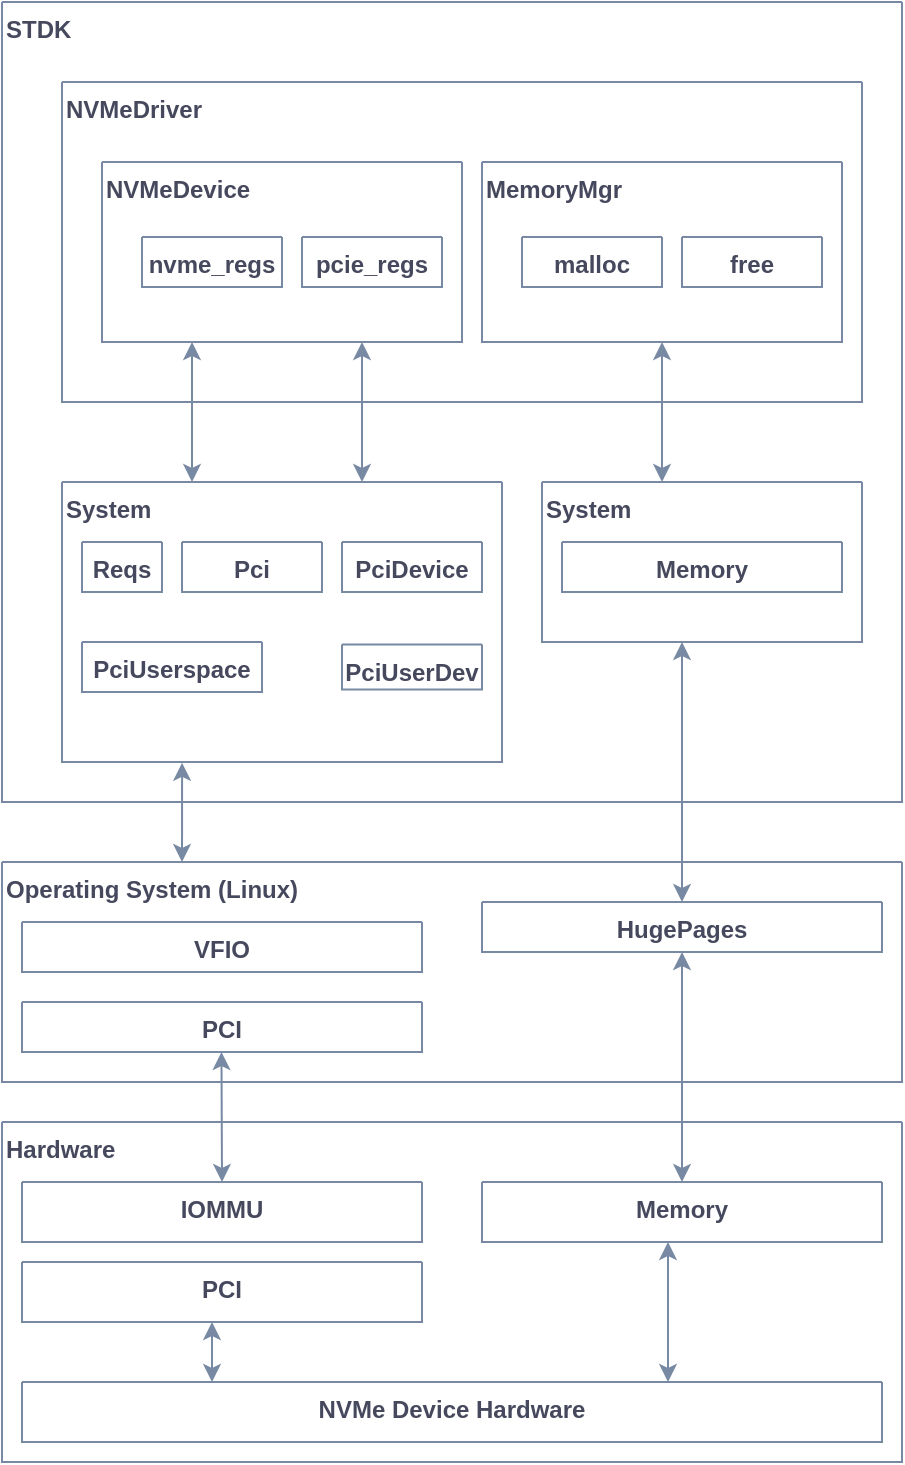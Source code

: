 <mxfile version="18.0.0" type="device"><diagram id="2neO0NVEPJ_wHXbSqsZ5" name="Page-1"><mxGraphModel dx="443" dy="333" grid="1" gridSize="10" guides="1" tooltips="1" connect="1" arrows="1" fold="1" page="1" pageScale="1" pageWidth="850" pageHeight="1100" math="0" shadow="0"><root><mxCell id="0"/><mxCell id="1" parent="0"/><mxCell id="asl-gm_R-eFoIkDFkuqM-2" value="STDK" style="swimlane;startSize=0;align=left;verticalAlign=top;fillColor=#B2C9AB;strokeColor=#788AA3;fontColor=#46495D;rounded=0;" vertex="1" parent="1"><mxGeometry x="110" y="140" width="450" height="400" as="geometry"/></mxCell><mxCell id="asl-gm_R-eFoIkDFkuqM-5" value="System" style="swimlane;startSize=0;align=left;verticalAlign=top;fillColor=#B2C9AB;strokeColor=#788AA3;fontColor=#46495D;rounded=0;" vertex="1" parent="asl-gm_R-eFoIkDFkuqM-2"><mxGeometry x="30" y="240" width="220" height="140" as="geometry"/></mxCell><mxCell id="asl-gm_R-eFoIkDFkuqM-21" value="Reqs" style="swimlane;startSize=0;align=center;verticalAlign=top;fillColor=#B2C9AB;strokeColor=#788AA3;fontColor=#46495D;rounded=0;" vertex="1" parent="asl-gm_R-eFoIkDFkuqM-5"><mxGeometry x="10" y="30" width="40" height="25" as="geometry"/></mxCell><mxCell id="asl-gm_R-eFoIkDFkuqM-23" value="Pci" style="swimlane;startSize=0;align=center;verticalAlign=top;fillColor=#B2C9AB;strokeColor=#788AA3;fontColor=#46495D;rounded=0;" vertex="1" parent="asl-gm_R-eFoIkDFkuqM-5"><mxGeometry x="60" y="30" width="70" height="25" as="geometry"/></mxCell><mxCell id="asl-gm_R-eFoIkDFkuqM-24" value="PciDevice" style="swimlane;startSize=0;align=center;verticalAlign=top;fillColor=#B2C9AB;strokeColor=#788AA3;fontColor=#46495D;rounded=0;" vertex="1" parent="asl-gm_R-eFoIkDFkuqM-5"><mxGeometry x="140" y="30" width="70" height="25" as="geometry"/></mxCell><mxCell id="asl-gm_R-eFoIkDFkuqM-25" value="PciUserspace" style="swimlane;startSize=0;align=center;verticalAlign=top;fillColor=#B2C9AB;strokeColor=#788AA3;fontColor=#46495D;rounded=0;" vertex="1" parent="asl-gm_R-eFoIkDFkuqM-5"><mxGeometry x="10" y="80" width="90" height="25" as="geometry"/></mxCell><mxCell id="asl-gm_R-eFoIkDFkuqM-33" value="PciUserDev" style="swimlane;startSize=0;align=center;verticalAlign=top;fillColor=#B2C9AB;strokeColor=#788AA3;fontColor=#46495D;rounded=0;" vertex="1" parent="asl-gm_R-eFoIkDFkuqM-5"><mxGeometry x="140" y="81.25" width="70" height="22.5" as="geometry"/></mxCell><mxCell id="asl-gm_R-eFoIkDFkuqM-13" style="edgeStyle=orthogonalEdgeStyle;orthogonalLoop=1;jettySize=auto;html=1;exitX=0.5;exitY=1;exitDx=0;exitDy=0;strokeColor=#788AA3;fontColor=#46495D;rounded=0;" edge="1" parent="asl-gm_R-eFoIkDFkuqM-2" source="asl-gm_R-eFoIkDFkuqM-5" target="asl-gm_R-eFoIkDFkuqM-5"><mxGeometry relative="1" as="geometry"/></mxCell><mxCell id="asl-gm_R-eFoIkDFkuqM-79" value="" style="endArrow=classic;startArrow=classic;html=1;strokeColor=#788AA3;sourcePerimeterSpacing=0;fontColor=#46495D;rounded=0;" edge="1" parent="asl-gm_R-eFoIkDFkuqM-2"><mxGeometry width="100" height="100" relative="1" as="geometry"><mxPoint x="180" y="240" as="sourcePoint"/><mxPoint x="180" y="170" as="targetPoint"/></mxGeometry></mxCell><mxCell id="asl-gm_R-eFoIkDFkuqM-80" value="" style="endArrow=classic;startArrow=classic;html=1;strokeColor=#788AA3;sourcePerimeterSpacing=0;fontColor=#46495D;rounded=0;" edge="1" parent="asl-gm_R-eFoIkDFkuqM-2"><mxGeometry width="100" height="100" relative="1" as="geometry"><mxPoint x="330" y="240" as="sourcePoint"/><mxPoint x="330" y="170" as="targetPoint"/></mxGeometry></mxCell><mxCell id="asl-gm_R-eFoIkDFkuqM-14" value="NVMeDriver" style="swimlane;startSize=0;align=left;verticalAlign=top;fillColor=#B2C9AB;strokeColor=#788AA3;fontColor=#46495D;rounded=0;" vertex="1" parent="1"><mxGeometry x="140" y="180" width="400" height="160" as="geometry"/></mxCell><mxCell id="asl-gm_R-eFoIkDFkuqM-15" value="NVMeDevice" style="swimlane;startSize=0;align=left;verticalAlign=top;fillColor=#B2C9AB;strokeColor=#788AA3;fontColor=#46495D;rounded=0;" vertex="1" parent="asl-gm_R-eFoIkDFkuqM-14"><mxGeometry x="20" y="40" width="180" height="90" as="geometry"><mxRectangle x="20" y="40" width="100" height="20" as="alternateBounds"/></mxGeometry></mxCell><mxCell id="asl-gm_R-eFoIkDFkuqM-16" value="nvme_regs" style="swimlane;startSize=0;align=center;verticalAlign=top;fillColor=#B2C9AB;strokeColor=#788AA3;fontColor=#46495D;rounded=0;" vertex="1" parent="asl-gm_R-eFoIkDFkuqM-15"><mxGeometry x="20" y="37.5" width="70" height="25" as="geometry"/></mxCell><mxCell id="asl-gm_R-eFoIkDFkuqM-17" value="pcie_regs" style="swimlane;startSize=0;align=center;verticalAlign=top;fillColor=#B2C9AB;swimlaneFillColor=none;strokeColor=#788AA3;fontColor=#46495D;rounded=0;" vertex="1" parent="asl-gm_R-eFoIkDFkuqM-15"><mxGeometry x="100" y="37.5" width="70" height="25" as="geometry"/></mxCell><mxCell id="asl-gm_R-eFoIkDFkuqM-18" value="MemoryMgr" style="swimlane;startSize=0;align=left;verticalAlign=top;fillColor=#B2C9AB;strokeColor=#788AA3;fontColor=#46495D;rounded=0;" vertex="1" parent="asl-gm_R-eFoIkDFkuqM-14"><mxGeometry x="210" y="40" width="180" height="90" as="geometry"/></mxCell><mxCell id="asl-gm_R-eFoIkDFkuqM-19" value="malloc" style="swimlane;startSize=0;align=center;verticalAlign=top;fillColor=#B2C9AB;strokeColor=#788AA3;fontColor=#46495D;rounded=0;" vertex="1" parent="asl-gm_R-eFoIkDFkuqM-18"><mxGeometry x="20" y="37.5" width="70" height="25" as="geometry"/></mxCell><mxCell id="asl-gm_R-eFoIkDFkuqM-20" value="free" style="swimlane;startSize=0;align=center;verticalAlign=top;fillColor=#B2C9AB;strokeColor=#788AA3;fontColor=#46495D;rounded=0;" vertex="1" parent="asl-gm_R-eFoIkDFkuqM-18"><mxGeometry x="100" y="37.5" width="70" height="25" as="geometry"/></mxCell><mxCell id="asl-gm_R-eFoIkDFkuqM-37" value="Operating System (Linux)" style="swimlane;startSize=0;align=left;verticalAlign=top;fillColor=#B2C9AB;strokeColor=#788AA3;fontColor=#46495D;rounded=0;" vertex="1" parent="1"><mxGeometry x="110" y="570" width="450" height="110" as="geometry"/></mxCell><mxCell id="asl-gm_R-eFoIkDFkuqM-38" value="VFIO" style="swimlane;startSize=0;align=center;verticalAlign=top;fillColor=#B2C9AB;strokeColor=#788AA3;fontColor=#46495D;rounded=0;" vertex="1" parent="asl-gm_R-eFoIkDFkuqM-37"><mxGeometry x="10" y="30" width="200" height="25" as="geometry"/></mxCell><mxCell id="asl-gm_R-eFoIkDFkuqM-43" value="PCI" style="swimlane;startSize=0;align=center;verticalAlign=top;fillColor=#B2C9AB;strokeColor=#788AA3;fontColor=#46495D;rounded=0;" vertex="1" parent="asl-gm_R-eFoIkDFkuqM-37"><mxGeometry x="10" y="70" width="200" height="25" as="geometry"/></mxCell><mxCell id="asl-gm_R-eFoIkDFkuqM-86" value="" style="endArrow=classic;startArrow=classic;html=1;sourcePerimeterSpacing=0;strokeColor=#788AA3;exitX=0.5;exitY=0;exitDx=0;exitDy=0;entryX=0.273;entryY=1.003;entryDx=0;entryDy=0;entryPerimeter=0;fontColor=#46495D;rounded=0;" edge="1" parent="asl-gm_R-eFoIkDFkuqM-37" source="asl-gm_R-eFoIkDFkuqM-47"><mxGeometry width="50" height="50" relative="1" as="geometry"><mxPoint x="109.67" y="144.58" as="sourcePoint"/><mxPoint x="109.73" y="95.0" as="targetPoint"/></mxGeometry></mxCell><mxCell id="asl-gm_R-eFoIkDFkuqM-52" value="" style="endArrow=classic;startArrow=classic;html=1;strokeColor=#788AA3;sourcePerimeterSpacing=0;fontColor=#46495D;rounded=0;" edge="1" parent="1"><mxGeometry width="100" height="100" relative="1" as="geometry"><mxPoint x="205" y="380" as="sourcePoint"/><mxPoint x="205" y="310" as="targetPoint"/></mxGeometry></mxCell><mxCell id="asl-gm_R-eFoIkDFkuqM-56" value="System" style="swimlane;startSize=0;align=left;verticalAlign=top;fillColor=#B2C9AB;strokeColor=#788AA3;fontColor=#46495D;rounded=0;" vertex="1" parent="1"><mxGeometry x="380" y="380" width="160" height="80" as="geometry"/></mxCell><mxCell id="asl-gm_R-eFoIkDFkuqM-57" value="Memory" style="swimlane;startSize=0;align=center;verticalAlign=top;fillColor=#B2C9AB;strokeColor=#788AA3;fontColor=#46495D;rounded=0;" vertex="1" parent="asl-gm_R-eFoIkDFkuqM-56"><mxGeometry x="10" y="30" width="140" height="25" as="geometry"/></mxCell><mxCell id="asl-gm_R-eFoIkDFkuqM-65" value="HugePages" style="swimlane;startSize=0;align=center;verticalAlign=top;fillColor=#B2C9AB;strokeColor=#788AA3;fontColor=#46495D;rounded=0;" vertex="1" parent="1"><mxGeometry x="350" y="590" width="200" height="25" as="geometry"/></mxCell><mxCell id="asl-gm_R-eFoIkDFkuqM-73" value="Hardware" style="swimlane;startSize=0;align=left;verticalAlign=top;fillColor=#B2C9AB;strokeColor=#788AA3;fontColor=#46495D;rounded=0;" vertex="1" parent="1"><mxGeometry x="110" y="700" width="450" height="170" as="geometry"/></mxCell><mxCell id="asl-gm_R-eFoIkDFkuqM-47" value="IOMMU" style="swimlane;startSize=0;align=center;verticalAlign=top;fillColor=#B2C9AB;strokeColor=#788AA3;fontColor=#46495D;rounded=0;" vertex="1" parent="asl-gm_R-eFoIkDFkuqM-73"><mxGeometry x="10" y="30" width="200" height="30" as="geometry"/></mxCell><mxCell id="asl-gm_R-eFoIkDFkuqM-44" value="PCI" style="swimlane;startSize=0;align=center;verticalAlign=top;fillColor=#B2C9AB;strokeColor=#788AA3;fontColor=#46495D;rounded=0;" vertex="1" parent="asl-gm_R-eFoIkDFkuqM-73"><mxGeometry x="10" y="70" width="200" height="30" as="geometry"/></mxCell><mxCell id="asl-gm_R-eFoIkDFkuqM-77" value="Memory" style="swimlane;startSize=0;align=center;verticalAlign=top;fillColor=#B2C9AB;strokeColor=#788AA3;fontColor=#46495D;rounded=0;" vertex="1" parent="asl-gm_R-eFoIkDFkuqM-73"><mxGeometry x="240" y="30" width="200" height="30" as="geometry"/></mxCell><mxCell id="asl-gm_R-eFoIkDFkuqM-49" value="NVMe Device Hardware" style="swimlane;startSize=0;align=center;verticalAlign=top;fillColor=#B2C9AB;strokeColor=#788AA3;fontColor=#46495D;rounded=0;" vertex="1" parent="asl-gm_R-eFoIkDFkuqM-73"><mxGeometry x="10" y="130" width="430" height="30" as="geometry"/></mxCell><mxCell id="asl-gm_R-eFoIkDFkuqM-87" value="" style="endArrow=classic;startArrow=classic;html=1;sourcePerimeterSpacing=0;strokeColor=#788AA3;fontColor=#46495D;rounded=0;" edge="1" parent="asl-gm_R-eFoIkDFkuqM-49"><mxGeometry width="50" height="50" relative="1" as="geometry"><mxPoint x="95" as="sourcePoint"/><mxPoint x="95" y="-30" as="targetPoint"/></mxGeometry></mxCell><mxCell id="asl-gm_R-eFoIkDFkuqM-89" value="" style="endArrow=classic;startArrow=classic;html=1;sourcePerimeterSpacing=0;strokeColor=#788AA3;fontColor=#46495D;rounded=0;" edge="1" parent="asl-gm_R-eFoIkDFkuqM-73"><mxGeometry width="50" height="50" relative="1" as="geometry"><mxPoint x="333" y="130" as="sourcePoint"/><mxPoint x="333" y="60" as="targetPoint"/></mxGeometry></mxCell><mxCell id="asl-gm_R-eFoIkDFkuqM-81" value="" style="endArrow=classic;startArrow=classic;html=1;strokeColor=#788AA3;sourcePerimeterSpacing=0;exitX=0.5;exitY=0;exitDx=0;exitDy=0;fontColor=#46495D;rounded=0;" edge="1" parent="1" source="asl-gm_R-eFoIkDFkuqM-65"><mxGeometry width="100" height="100" relative="1" as="geometry"><mxPoint x="440" y="530" as="sourcePoint"/><mxPoint x="450" y="460" as="targetPoint"/></mxGeometry></mxCell><mxCell id="asl-gm_R-eFoIkDFkuqM-84" value="" style="endArrow=classic;startArrow=classic;html=1;sourcePerimeterSpacing=0;strokeColor=#788AA3;exitX=0.2;exitY=0;exitDx=0;exitDy=0;exitPerimeter=0;entryX=0.273;entryY=1.003;entryDx=0;entryDy=0;entryPerimeter=0;fontColor=#46495D;rounded=0;" edge="1" parent="1" source="asl-gm_R-eFoIkDFkuqM-37" target="asl-gm_R-eFoIkDFkuqM-5"><mxGeometry width="50" height="50" relative="1" as="geometry"><mxPoint x="200" y="560" as="sourcePoint"/><mxPoint x="250" y="510" as="targetPoint"/></mxGeometry></mxCell><mxCell id="asl-gm_R-eFoIkDFkuqM-85" value="" style="endArrow=classic;startArrow=classic;html=1;sourcePerimeterSpacing=0;strokeColor=#788AA3;exitX=0.5;exitY=0;exitDx=0;exitDy=0;entryX=0.5;entryY=1;entryDx=0;entryDy=0;fontColor=#46495D;rounded=0;" edge="1" parent="1" source="asl-gm_R-eFoIkDFkuqM-77" target="asl-gm_R-eFoIkDFkuqM-65"><mxGeometry width="50" height="50" relative="1" as="geometry"><mxPoint x="180" y="630" as="sourcePoint"/><mxPoint x="450" y="620" as="targetPoint"/></mxGeometry></mxCell></root></mxGraphModel></diagram></mxfile>
